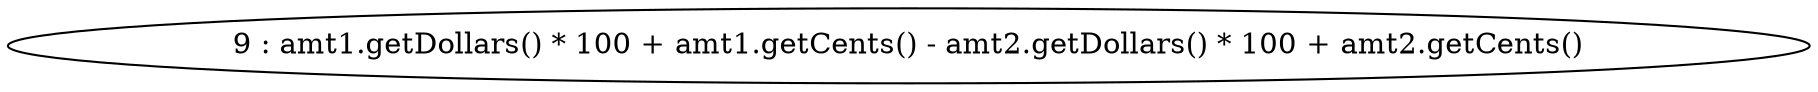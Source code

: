 digraph G {
"9 : amt1.getDollars() * 100 + amt1.getCents() - amt2.getDollars() * 100 + amt2.getCents()"
}